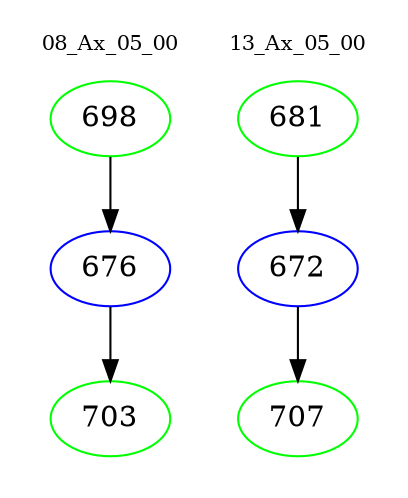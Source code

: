 digraph{
subgraph cluster_0 {
color = white
label = "08_Ax_05_00";
fontsize=10;
T0_698 [label="698", color="green"]
T0_698 -> T0_676 [color="black"]
T0_676 [label="676", color="blue"]
T0_676 -> T0_703 [color="black"]
T0_703 [label="703", color="green"]
}
subgraph cluster_1 {
color = white
label = "13_Ax_05_00";
fontsize=10;
T1_681 [label="681", color="green"]
T1_681 -> T1_672 [color="black"]
T1_672 [label="672", color="blue"]
T1_672 -> T1_707 [color="black"]
T1_707 [label="707", color="green"]
}
}
